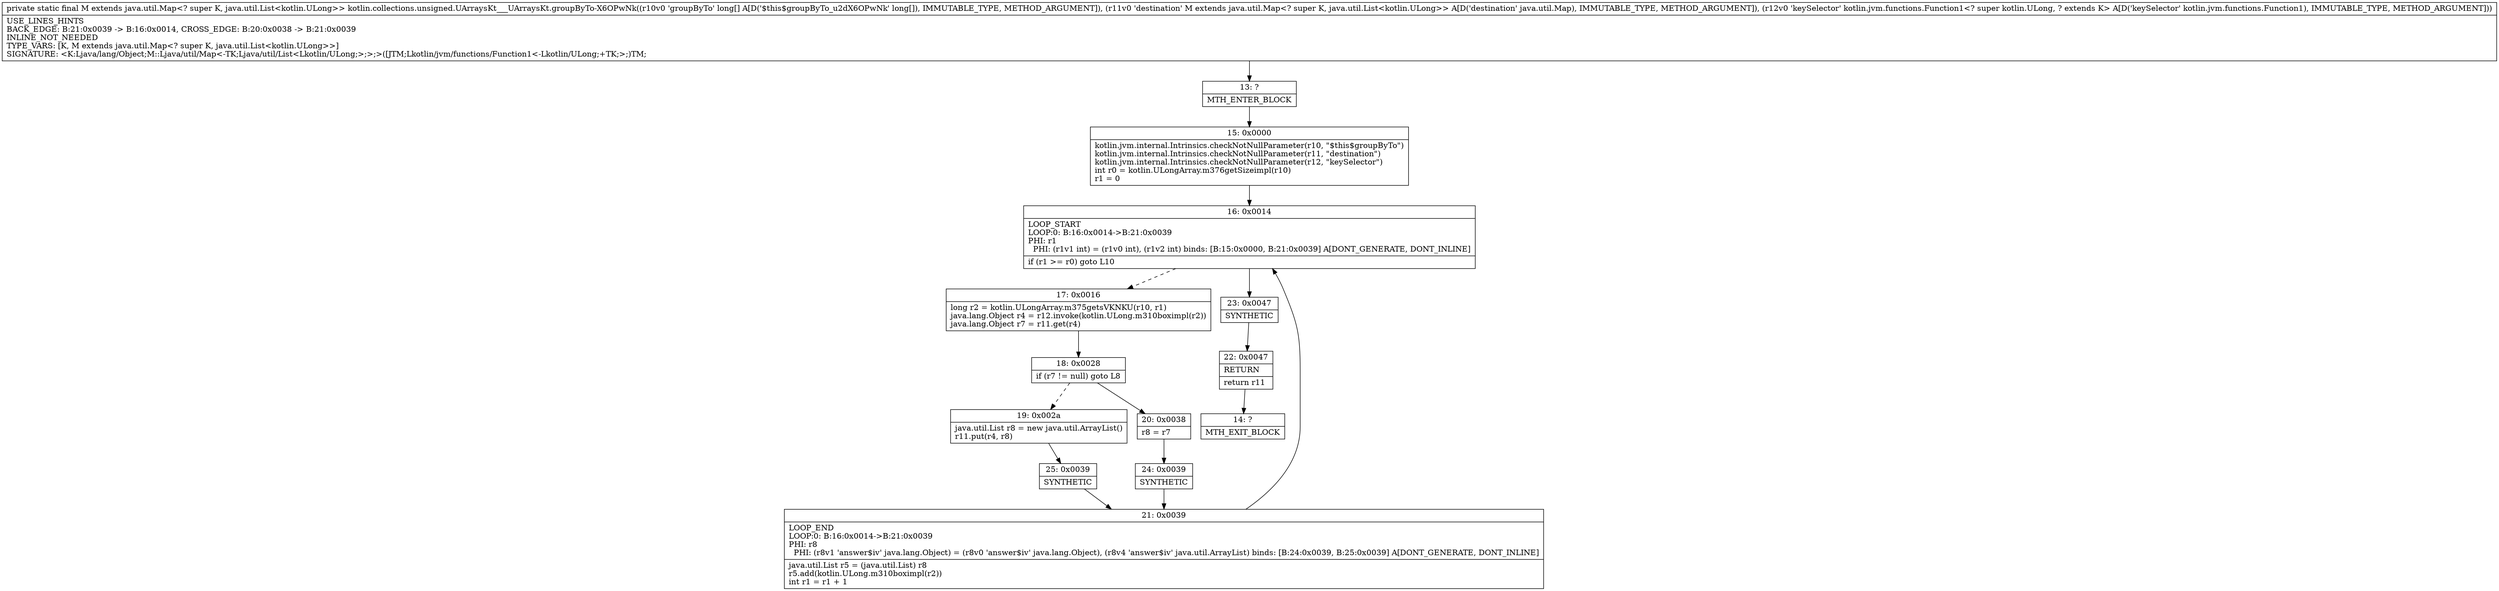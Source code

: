 digraph "CFG forkotlin.collections.unsigned.UArraysKt___UArraysKt.groupByTo\-X6OPwNk([JLjava\/util\/Map;Lkotlin\/jvm\/functions\/Function1;)Ljava\/util\/Map;" {
Node_13 [shape=record,label="{13\:\ ?|MTH_ENTER_BLOCK\l}"];
Node_15 [shape=record,label="{15\:\ 0x0000|kotlin.jvm.internal.Intrinsics.checkNotNullParameter(r10, \"$this$groupByTo\")\lkotlin.jvm.internal.Intrinsics.checkNotNullParameter(r11, \"destination\")\lkotlin.jvm.internal.Intrinsics.checkNotNullParameter(r12, \"keySelector\")\lint r0 = kotlin.ULongArray.m376getSizeimpl(r10)\lr1 = 0\l}"];
Node_16 [shape=record,label="{16\:\ 0x0014|LOOP_START\lLOOP:0: B:16:0x0014\-\>B:21:0x0039\lPHI: r1 \l  PHI: (r1v1 int) = (r1v0 int), (r1v2 int) binds: [B:15:0x0000, B:21:0x0039] A[DONT_GENERATE, DONT_INLINE]\l|if (r1 \>= r0) goto L10\l}"];
Node_17 [shape=record,label="{17\:\ 0x0016|long r2 = kotlin.ULongArray.m375getsVKNKU(r10, r1)\ljava.lang.Object r4 = r12.invoke(kotlin.ULong.m310boximpl(r2))\ljava.lang.Object r7 = r11.get(r4)\l}"];
Node_18 [shape=record,label="{18\:\ 0x0028|if (r7 != null) goto L8\l}"];
Node_19 [shape=record,label="{19\:\ 0x002a|java.util.List r8 = new java.util.ArrayList()\lr11.put(r4, r8)\l}"];
Node_25 [shape=record,label="{25\:\ 0x0039|SYNTHETIC\l}"];
Node_21 [shape=record,label="{21\:\ 0x0039|LOOP_END\lLOOP:0: B:16:0x0014\-\>B:21:0x0039\lPHI: r8 \l  PHI: (r8v1 'answer$iv' java.lang.Object) = (r8v0 'answer$iv' java.lang.Object), (r8v4 'answer$iv' java.util.ArrayList) binds: [B:24:0x0039, B:25:0x0039] A[DONT_GENERATE, DONT_INLINE]\l|java.util.List r5 = (java.util.List) r8\lr5.add(kotlin.ULong.m310boximpl(r2))\lint r1 = r1 + 1\l}"];
Node_20 [shape=record,label="{20\:\ 0x0038|r8 = r7\l}"];
Node_24 [shape=record,label="{24\:\ 0x0039|SYNTHETIC\l}"];
Node_23 [shape=record,label="{23\:\ 0x0047|SYNTHETIC\l}"];
Node_22 [shape=record,label="{22\:\ 0x0047|RETURN\l|return r11\l}"];
Node_14 [shape=record,label="{14\:\ ?|MTH_EXIT_BLOCK\l}"];
MethodNode[shape=record,label="{private static final M extends java.util.Map\<? super K, java.util.List\<kotlin.ULong\>\> kotlin.collections.unsigned.UArraysKt___UArraysKt.groupByTo\-X6OPwNk((r10v0 'groupByTo' long[] A[D('$this$groupByTo_u2dX6OPwNk' long[]), IMMUTABLE_TYPE, METHOD_ARGUMENT]), (r11v0 'destination' M extends java.util.Map\<? super K, java.util.List\<kotlin.ULong\>\> A[D('destination' java.util.Map), IMMUTABLE_TYPE, METHOD_ARGUMENT]), (r12v0 'keySelector' kotlin.jvm.functions.Function1\<? super kotlin.ULong, ? extends K\> A[D('keySelector' kotlin.jvm.functions.Function1), IMMUTABLE_TYPE, METHOD_ARGUMENT]))  | USE_LINES_HINTS\lBACK_EDGE: B:21:0x0039 \-\> B:16:0x0014, CROSS_EDGE: B:20:0x0038 \-\> B:21:0x0039\lINLINE_NOT_NEEDED\lTYPE_VARS: [K, M extends java.util.Map\<? super K, java.util.List\<kotlin.ULong\>\>]\lSIGNATURE: \<K:Ljava\/lang\/Object;M::Ljava\/util\/Map\<\-TK;Ljava\/util\/List\<Lkotlin\/ULong;\>;\>;\>([JTM;Lkotlin\/jvm\/functions\/Function1\<\-Lkotlin\/ULong;+TK;\>;)TM;\l}"];
MethodNode -> Node_13;Node_13 -> Node_15;
Node_15 -> Node_16;
Node_16 -> Node_17[style=dashed];
Node_16 -> Node_23;
Node_17 -> Node_18;
Node_18 -> Node_19[style=dashed];
Node_18 -> Node_20;
Node_19 -> Node_25;
Node_25 -> Node_21;
Node_21 -> Node_16;
Node_20 -> Node_24;
Node_24 -> Node_21;
Node_23 -> Node_22;
Node_22 -> Node_14;
}

